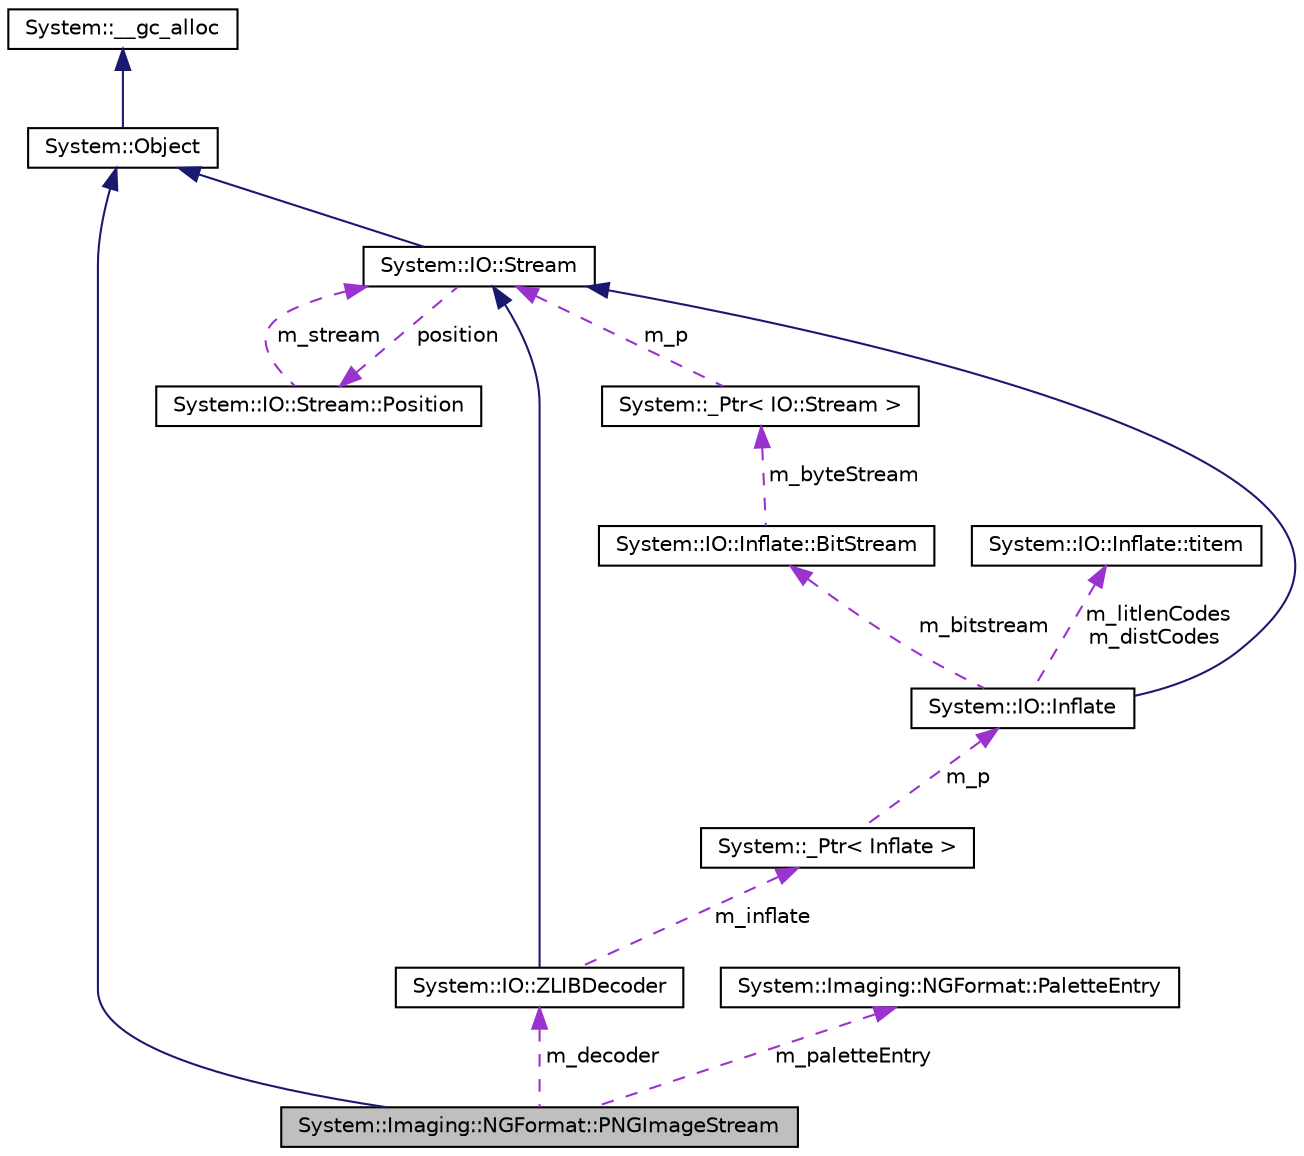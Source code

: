 digraph G
{
  edge [fontname="Helvetica",fontsize="10",labelfontname="Helvetica",labelfontsize="10"];
  node [fontname="Helvetica",fontsize="10",shape=record];
  Node1 [label="System::Imaging::NGFormat::PNGImageStream",height=0.2,width=0.4,color="black", fillcolor="grey75", style="filled" fontcolor="black"];
  Node2 -> Node1 [dir="back",color="midnightblue",fontsize="10",style="solid",fontname="Helvetica"];
  Node2 [label="System::Object",height=0.2,width=0.4,color="black", fillcolor="white", style="filled",URL="$class_system_1_1_object.html"];
  Node3 -> Node2 [dir="back",color="midnightblue",fontsize="10",style="solid",fontname="Helvetica"];
  Node3 [label="System::__gc_alloc",height=0.2,width=0.4,color="black", fillcolor="white", style="filled",URL="$class_system_1_1____gc__alloc.html"];
  Node4 -> Node1 [dir="back",color="darkorchid3",fontsize="10",style="dashed",label=" m_paletteEntry" ,fontname="Helvetica"];
  Node4 [label="System::Imaging::NGFormat::PaletteEntry",height=0.2,width=0.4,color="black", fillcolor="white", style="filled",URL="$struct_system_1_1_imaging_1_1_n_g_format_1_1_palette_entry.html"];
  Node5 -> Node1 [dir="back",color="darkorchid3",fontsize="10",style="dashed",label=" m_decoder" ,fontname="Helvetica"];
  Node5 [label="System::IO::ZLIBDecoder",height=0.2,width=0.4,color="black", fillcolor="white", style="filled",URL="$class_system_1_1_i_o_1_1_z_l_i_b_decoder.html"];
  Node6 -> Node5 [dir="back",color="midnightblue",fontsize="10",style="solid",fontname="Helvetica"];
  Node6 [label="System::IO::Stream",height=0.2,width=0.4,color="black", fillcolor="white", style="filled",URL="$class_system_1_1_i_o_1_1_stream.html"];
  Node2 -> Node6 [dir="back",color="midnightblue",fontsize="10",style="solid",fontname="Helvetica"];
  Node7 -> Node6 [dir="back",color="darkorchid3",fontsize="10",style="dashed",label=" position" ,fontname="Helvetica"];
  Node7 [label="System::IO::Stream::Position",height=0.2,width=0.4,color="black", fillcolor="white", style="filled",URL="$class_system_1_1_i_o_1_1_stream_1_1_position.html"];
  Node6 -> Node7 [dir="back",color="darkorchid3",fontsize="10",style="dashed",label=" m_stream" ,fontname="Helvetica"];
  Node8 -> Node5 [dir="back",color="darkorchid3",fontsize="10",style="dashed",label=" m_inflate" ,fontname="Helvetica"];
  Node8 [label="System::_Ptr\< Inflate \>",height=0.2,width=0.4,color="black", fillcolor="white", style="filled",URL="$class_system_1_1___ptr.html"];
  Node9 -> Node8 [dir="back",color="darkorchid3",fontsize="10",style="dashed",label=" m_p" ,fontname="Helvetica"];
  Node9 [label="System::IO::Inflate",height=0.2,width=0.4,color="black", fillcolor="white", style="filled",URL="$class_system_1_1_i_o_1_1_inflate.html"];
  Node6 -> Node9 [dir="back",color="midnightblue",fontsize="10",style="solid",fontname="Helvetica"];
  Node10 -> Node9 [dir="back",color="darkorchid3",fontsize="10",style="dashed",label=" m_litlenCodes\nm_distCodes" ,fontname="Helvetica"];
  Node10 [label="System::IO::Inflate::titem",height=0.2,width=0.4,color="black", fillcolor="white", style="filled",URL="$struct_system_1_1_i_o_1_1_inflate_1_1titem.html"];
  Node11 -> Node9 [dir="back",color="darkorchid3",fontsize="10",style="dashed",label=" m_bitstream" ,fontname="Helvetica"];
  Node11 [label="System::IO::Inflate::BitStream",height=0.2,width=0.4,color="black", fillcolor="white", style="filled",URL="$class_system_1_1_i_o_1_1_inflate_1_1_bit_stream.html"];
  Node12 -> Node11 [dir="back",color="darkorchid3",fontsize="10",style="dashed",label=" m_byteStream" ,fontname="Helvetica"];
  Node12 [label="System::_Ptr\< IO::Stream \>",height=0.2,width=0.4,color="black", fillcolor="white", style="filled",URL="$class_system_1_1___ptr.html"];
  Node6 -> Node12 [dir="back",color="darkorchid3",fontsize="10",style="dashed",label=" m_p" ,fontname="Helvetica"];
}
